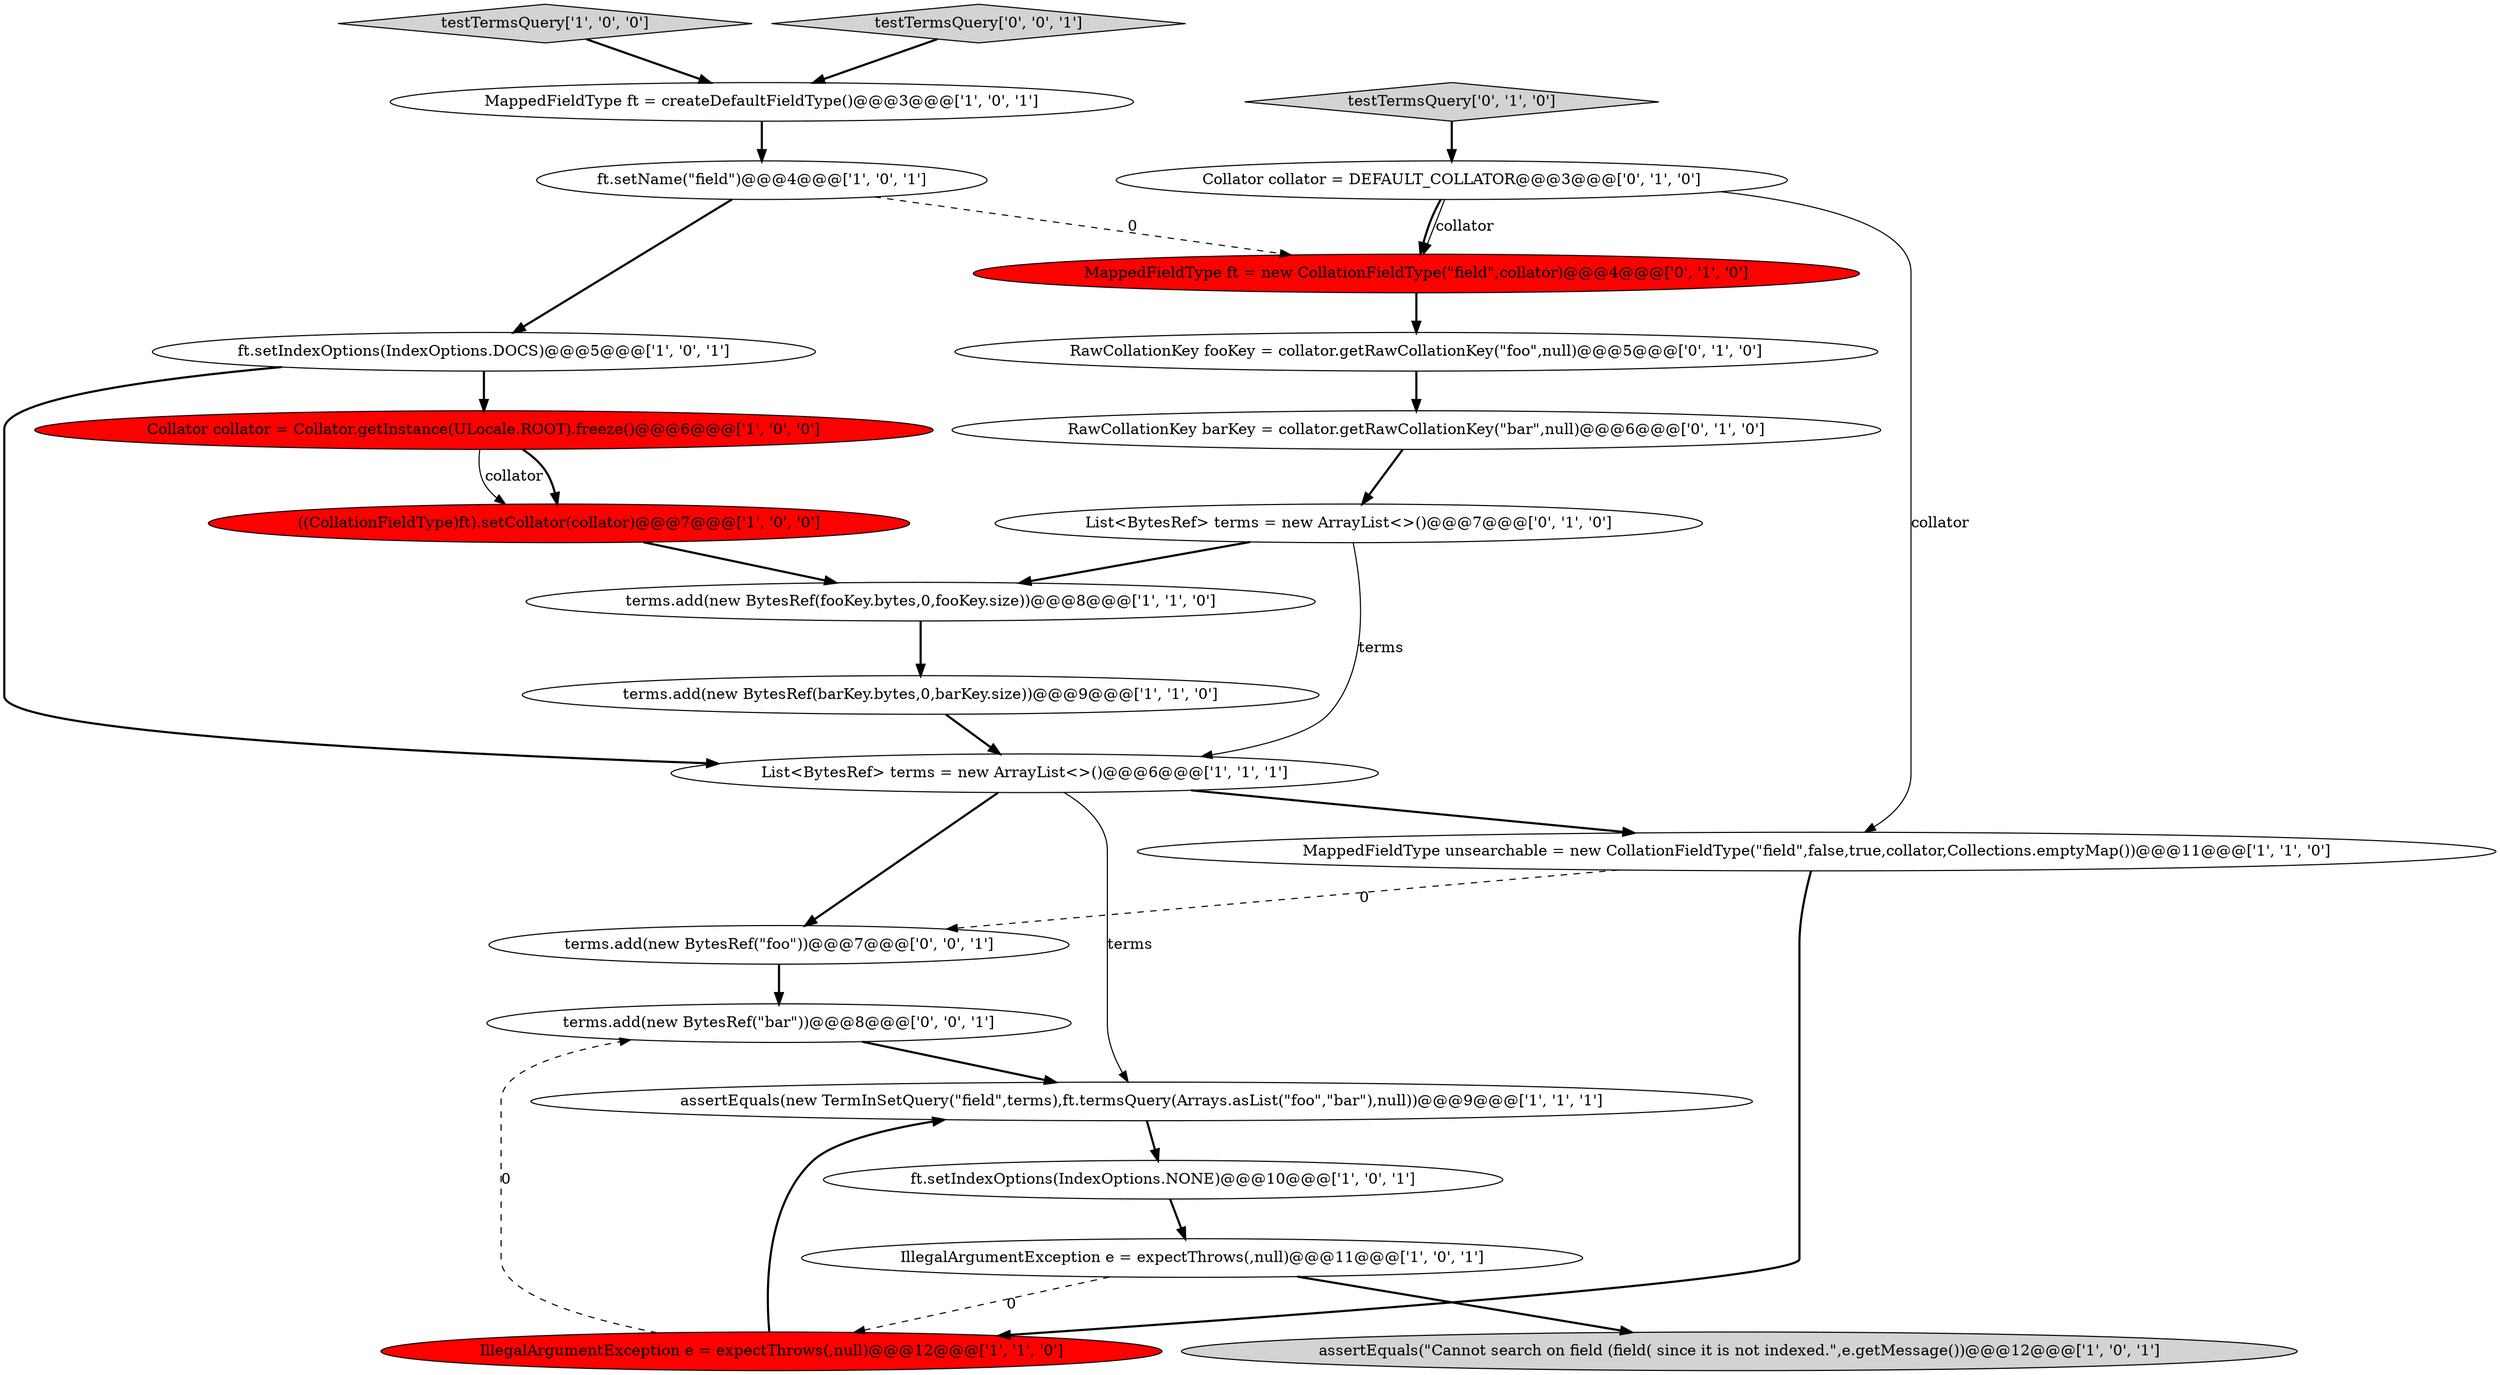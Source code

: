 digraph {
4 [style = filled, label = "ft.setIndexOptions(IndexOptions.DOCS)@@@5@@@['1', '0', '1']", fillcolor = white, shape = ellipse image = "AAA0AAABBB1BBB"];
11 [style = filled, label = "((CollationFieldType)ft).setCollator(collator)@@@7@@@['1', '0', '0']", fillcolor = red, shape = ellipse image = "AAA1AAABBB1BBB"];
16 [style = filled, label = "MappedFieldType ft = new CollationFieldType(\"field\",collator)@@@4@@@['0', '1', '0']", fillcolor = red, shape = ellipse image = "AAA1AAABBB2BBB"];
9 [style = filled, label = "ft.setName(\"field\")@@@4@@@['1', '0', '1']", fillcolor = white, shape = ellipse image = "AAA0AAABBB1BBB"];
0 [style = filled, label = "Collator collator = Collator.getInstance(ULocale.ROOT).freeze()@@@6@@@['1', '0', '0']", fillcolor = red, shape = ellipse image = "AAA1AAABBB1BBB"];
6 [style = filled, label = "testTermsQuery['1', '0', '0']", fillcolor = lightgray, shape = diamond image = "AAA0AAABBB1BBB"];
17 [style = filled, label = "testTermsQuery['0', '1', '0']", fillcolor = lightgray, shape = diamond image = "AAA0AAABBB2BBB"];
1 [style = filled, label = "List<BytesRef> terms = new ArrayList<>()@@@6@@@['1', '1', '1']", fillcolor = white, shape = ellipse image = "AAA0AAABBB1BBB"];
21 [style = filled, label = "terms.add(new BytesRef(\"foo\"))@@@7@@@['0', '0', '1']", fillcolor = white, shape = ellipse image = "AAA0AAABBB3BBB"];
3 [style = filled, label = "ft.setIndexOptions(IndexOptions.NONE)@@@10@@@['1', '0', '1']", fillcolor = white, shape = ellipse image = "AAA0AAABBB1BBB"];
8 [style = filled, label = "assertEquals(\"Cannot search on field (field( since it is not indexed.\",e.getMessage())@@@12@@@['1', '0', '1']", fillcolor = lightgray, shape = ellipse image = "AAA0AAABBB1BBB"];
22 [style = filled, label = "terms.add(new BytesRef(\"bar\"))@@@8@@@['0', '0', '1']", fillcolor = white, shape = ellipse image = "AAA0AAABBB3BBB"];
23 [style = filled, label = "testTermsQuery['0', '0', '1']", fillcolor = lightgray, shape = diamond image = "AAA0AAABBB3BBB"];
20 [style = filled, label = "List<BytesRef> terms = new ArrayList<>()@@@7@@@['0', '1', '0']", fillcolor = white, shape = ellipse image = "AAA0AAABBB2BBB"];
5 [style = filled, label = "terms.add(new BytesRef(barKey.bytes,0,barKey.size))@@@9@@@['1', '1', '0']", fillcolor = white, shape = ellipse image = "AAA0AAABBB1BBB"];
10 [style = filled, label = "IllegalArgumentException e = expectThrows(,null)@@@12@@@['1', '1', '0']", fillcolor = red, shape = ellipse image = "AAA1AAABBB1BBB"];
13 [style = filled, label = "terms.add(new BytesRef(fooKey.bytes,0,fooKey.size))@@@8@@@['1', '1', '0']", fillcolor = white, shape = ellipse image = "AAA0AAABBB1BBB"];
2 [style = filled, label = "MappedFieldType unsearchable = new CollationFieldType(\"field\",false,true,collator,Collections.emptyMap())@@@11@@@['1', '1', '0']", fillcolor = white, shape = ellipse image = "AAA0AAABBB1BBB"];
18 [style = filled, label = "RawCollationKey fooKey = collator.getRawCollationKey(\"foo\",null)@@@5@@@['0', '1', '0']", fillcolor = white, shape = ellipse image = "AAA0AAABBB2BBB"];
7 [style = filled, label = "MappedFieldType ft = createDefaultFieldType()@@@3@@@['1', '0', '1']", fillcolor = white, shape = ellipse image = "AAA0AAABBB1BBB"];
14 [style = filled, label = "IllegalArgumentException e = expectThrows(,null)@@@11@@@['1', '0', '1']", fillcolor = white, shape = ellipse image = "AAA0AAABBB1BBB"];
19 [style = filled, label = "Collator collator = DEFAULT_COLLATOR@@@3@@@['0', '1', '0']", fillcolor = white, shape = ellipse image = "AAA0AAABBB2BBB"];
15 [style = filled, label = "RawCollationKey barKey = collator.getRawCollationKey(\"bar\",null)@@@6@@@['0', '1', '0']", fillcolor = white, shape = ellipse image = "AAA0AAABBB2BBB"];
12 [style = filled, label = "assertEquals(new TermInSetQuery(\"field\",terms),ft.termsQuery(Arrays.asList(\"foo\",\"bar\"),null))@@@9@@@['1', '1', '1']", fillcolor = white, shape = ellipse image = "AAA0AAABBB1BBB"];
9->16 [style = dashed, label="0"];
16->18 [style = bold, label=""];
20->13 [style = bold, label=""];
0->11 [style = solid, label="collator"];
1->12 [style = solid, label="terms"];
9->4 [style = bold, label=""];
3->14 [style = bold, label=""];
18->15 [style = bold, label=""];
0->11 [style = bold, label=""];
10->22 [style = dashed, label="0"];
2->10 [style = bold, label=""];
17->19 [style = bold, label=""];
4->0 [style = bold, label=""];
19->16 [style = bold, label=""];
19->16 [style = solid, label="collator"];
7->9 [style = bold, label=""];
20->1 [style = solid, label="terms"];
5->1 [style = bold, label=""];
2->21 [style = dashed, label="0"];
21->22 [style = bold, label=""];
10->12 [style = bold, label=""];
1->21 [style = bold, label=""];
15->20 [style = bold, label=""];
22->12 [style = bold, label=""];
11->13 [style = bold, label=""];
14->10 [style = dashed, label="0"];
13->5 [style = bold, label=""];
19->2 [style = solid, label="collator"];
1->2 [style = bold, label=""];
12->3 [style = bold, label=""];
14->8 [style = bold, label=""];
4->1 [style = bold, label=""];
23->7 [style = bold, label=""];
6->7 [style = bold, label=""];
}

